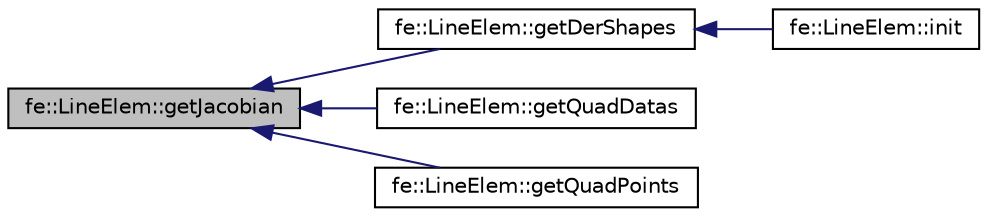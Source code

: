 digraph "fe::LineElem::getJacobian"
{
  edge [fontname="Helvetica",fontsize="10",labelfontname="Helvetica",labelfontsize="10"];
  node [fontname="Helvetica",fontsize="10",shape=record];
  rankdir="LR";
  Node14 [label="fe::LineElem::getJacobian",height=0.2,width=0.4,color="black", fillcolor="grey75", style="filled", fontcolor="black"];
  Node14 -> Node15 [dir="back",color="midnightblue",fontsize="10",style="solid",fontname="Helvetica"];
  Node15 [label="fe::LineElem::getDerShapes",height=0.2,width=0.4,color="black", fillcolor="white", style="filled",URL="$classfe_1_1LineElem.html#aa41e8c7269aa5b2115c4dcaa67ce12b2",tooltip="Returns the values of derivative of shape function at point p. "];
  Node15 -> Node16 [dir="back",color="midnightblue",fontsize="10",style="solid",fontname="Helvetica"];
  Node16 [label="fe::LineElem::init",height=0.2,width=0.4,color="black", fillcolor="white", style="filled",URL="$classfe_1_1LineElem.html#a849300a5a8f015c25f64c62098948682",tooltip="Compute the quadrature points for line element. "];
  Node14 -> Node17 [dir="back",color="midnightblue",fontsize="10",style="solid",fontname="Helvetica"];
  Node17 [label="fe::LineElem::getQuadDatas",height=0.2,width=0.4,color="black", fillcolor="white", style="filled",URL="$classfe_1_1LineElem.html#a4a6d1587011b0809a44720c126fcf141",tooltip="Get vector of quadrature data. "];
  Node14 -> Node18 [dir="back",color="midnightblue",fontsize="10",style="solid",fontname="Helvetica"];
  Node18 [label="fe::LineElem::getQuadPoints",height=0.2,width=0.4,color="black", fillcolor="white", style="filled",URL="$classfe_1_1LineElem.html#a1e34b26899152b49e76128e766f345b5",tooltip="Get vector of quadrature data. "];
}
